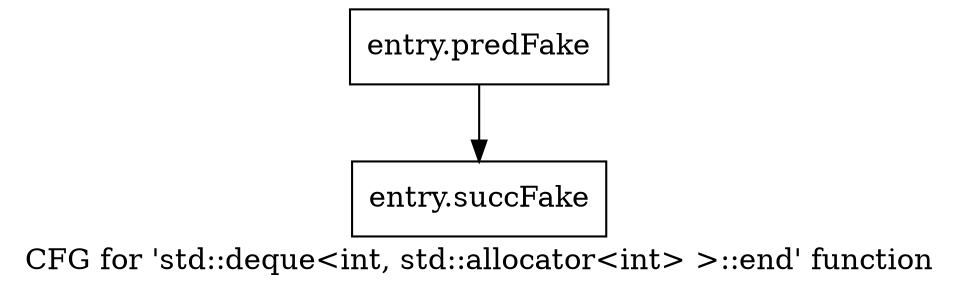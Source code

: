 digraph "CFG for 'std::deque\<int, std::allocator\<int\> \>::end' function" {
	label="CFG for 'std::deque\<int, std::allocator\<int\> \>::end' function";

	Node0x497c9b0 [shape=record,filename="",linenumber="",label="{entry.predFake}"];
	Node0x497c9b0 -> Node0x488abd0[ callList="" memoryops="" filename="/proj/xbuilds/2019.2_0801_1/installs/lin64/Vivado/HEAD/tps/lnx64/gcc-6.2.0/lib/gcc/x86_64-pc-linux-gnu/6.2.0/../../../../include/c++/6.2.0/bits/stl_deque.h"];
	Node0x488abd0 [shape=record,filename="/proj/xbuilds/2019.2_0801_1/installs/lin64/Vivado/HEAD/tps/lnx64/gcc-6.2.0/lib/gcc/x86_64-pc-linux-gnu/6.2.0/../../../../include/c++/6.2.0/bits/stl_deque.h",linenumber="1177",label="{entry.succFake}"];
}
